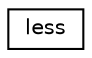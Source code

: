 digraph G
{
 // INTERACTIVE_SVG=YES
  edge [fontname="Helvetica",fontsize="10",labelfontname="Helvetica",labelfontsize="10"];
  node [fontname="Helvetica",fontsize="10",shape=record];
  rankdir="LR";
  Node1 [label="less",height=0.2,width=0.4,color="black", fillcolor="white", style="filled",URL="$d8/d20/structless.html"];
}
